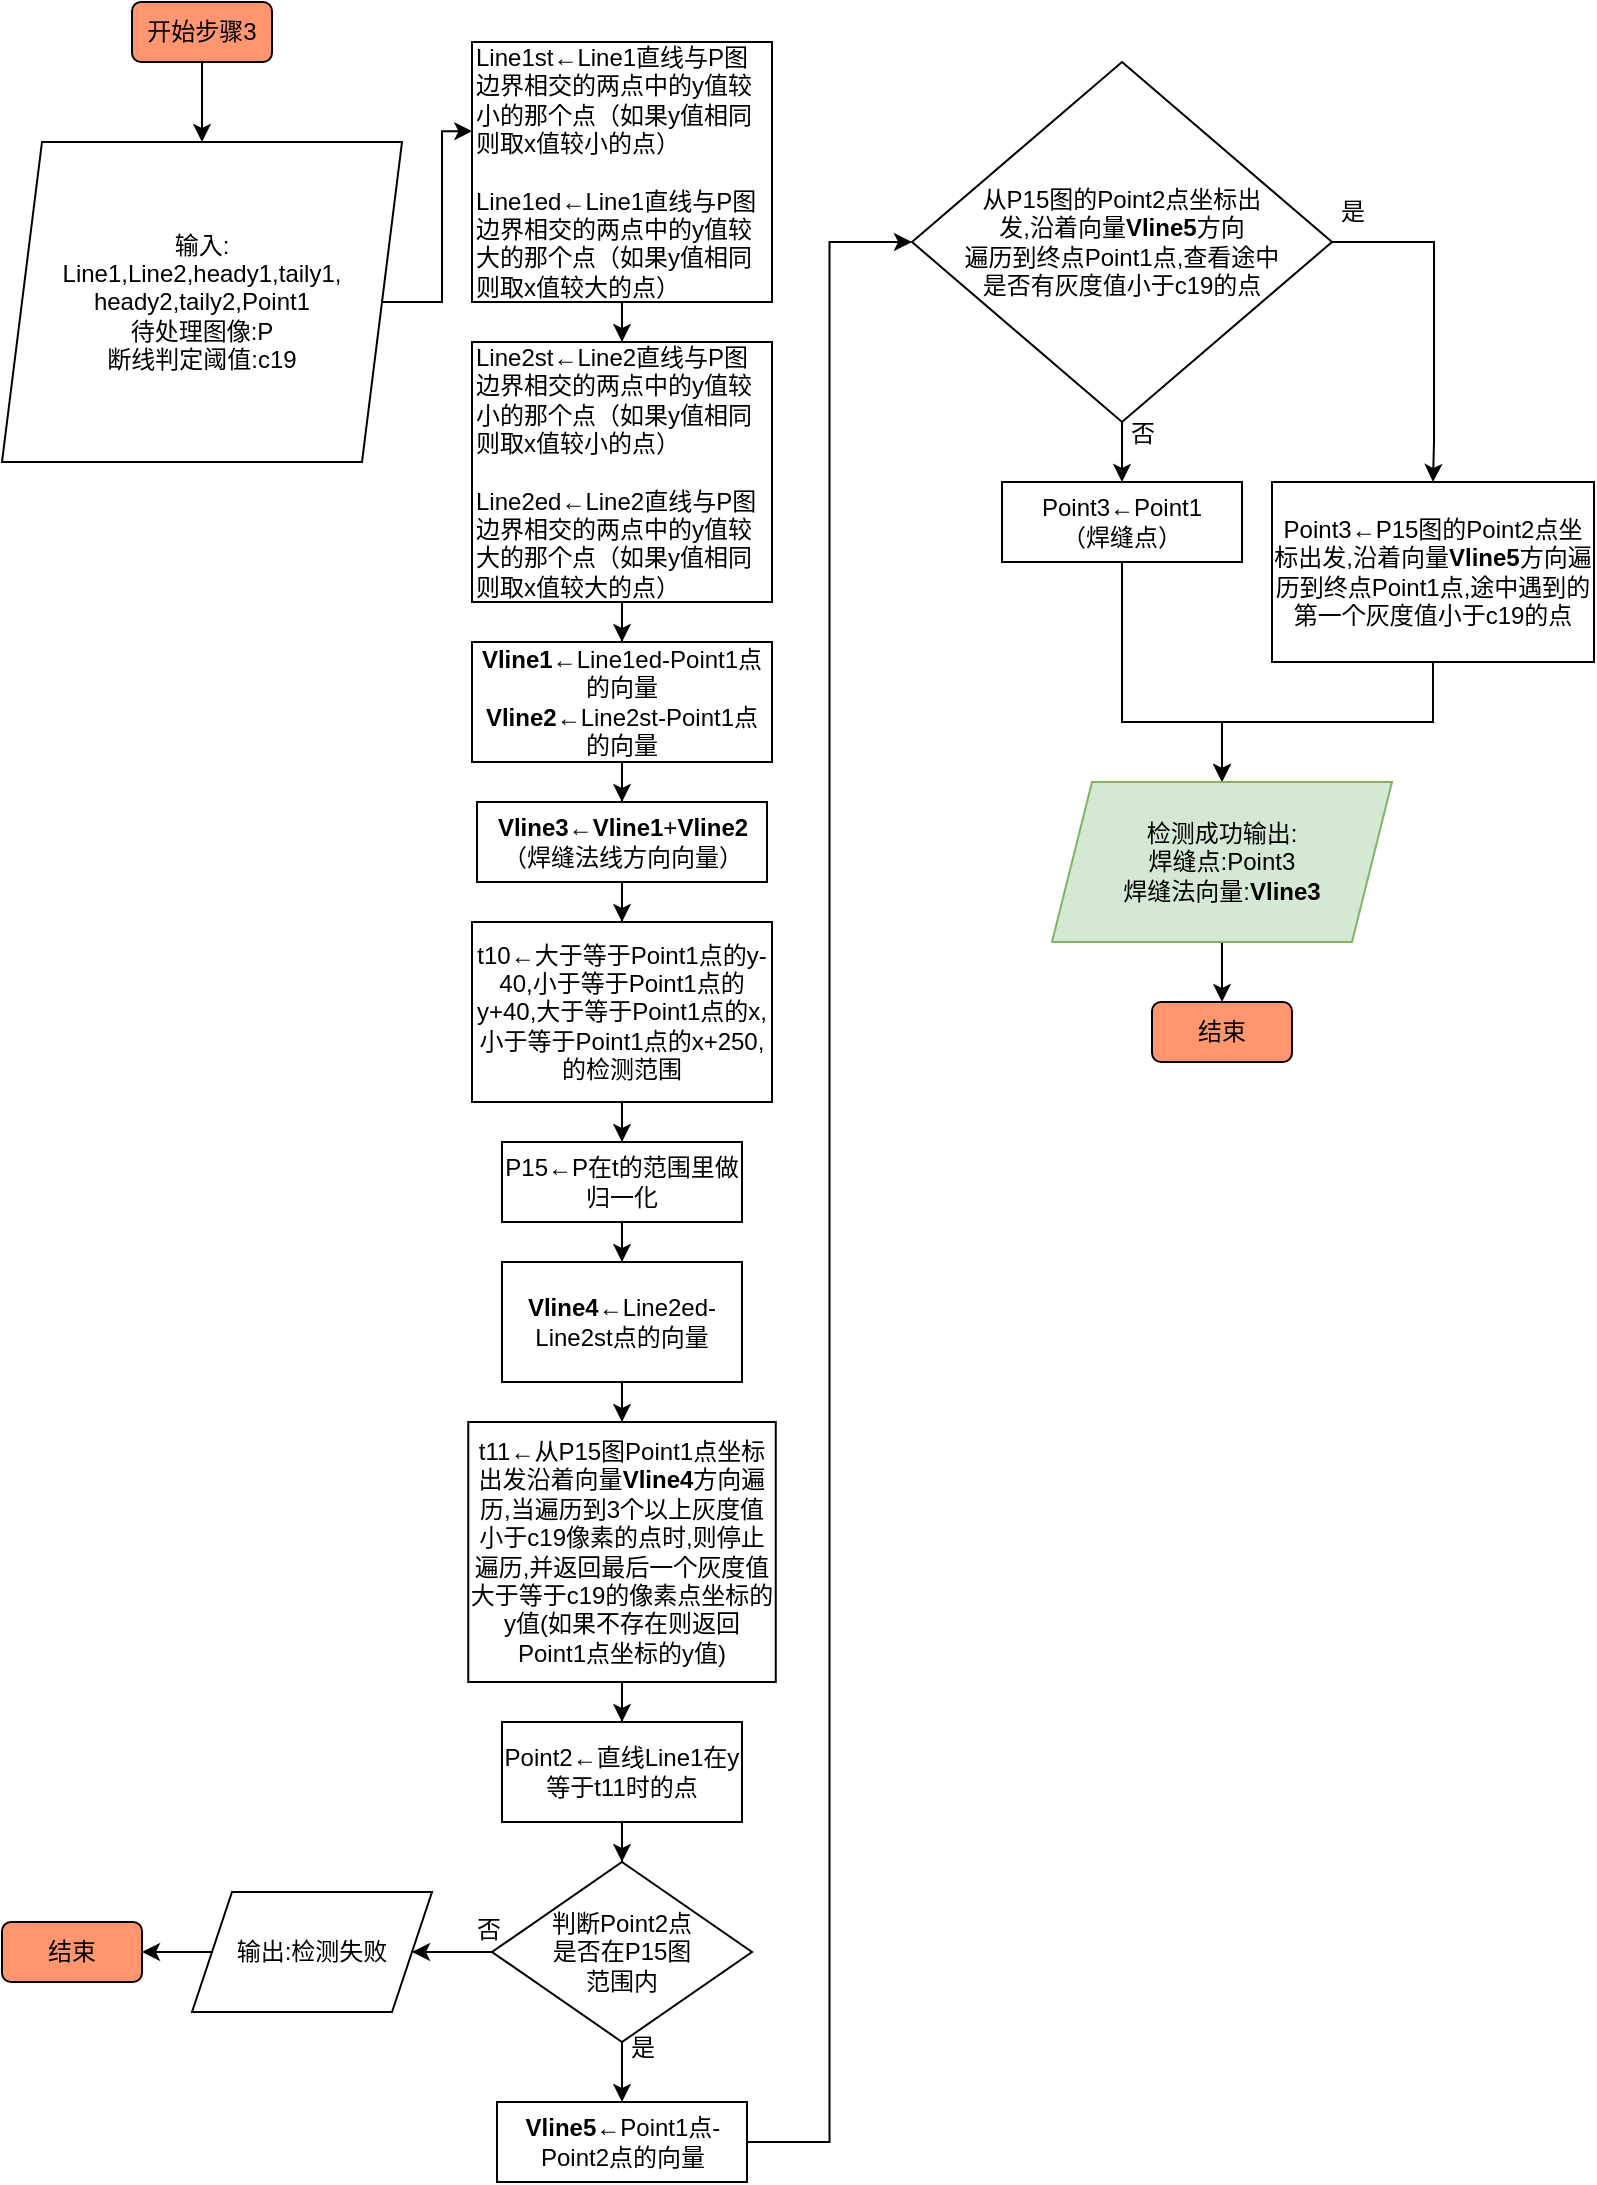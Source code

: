 <mxfile version="20.8.13" type="github">
  <diagram name="第 1 页" id="rETTcwL7LsP54SnjjD1j">
    <mxGraphModel dx="724" dy="401" grid="1" gridSize="10" guides="1" tooltips="1" connect="1" arrows="1" fold="1" page="1" pageScale="1" pageWidth="827" pageHeight="1169" math="0" shadow="0">
      <root>
        <mxCell id="0" />
        <mxCell id="1" parent="0" />
        <mxCell id="cih99ucHB3GzwZgFhCS5-3" value="" style="edgeStyle=orthogonalEdgeStyle;rounded=0;orthogonalLoop=1;jettySize=auto;html=1;" edge="1" parent="1" source="cih99ucHB3GzwZgFhCS5-1" target="cih99ucHB3GzwZgFhCS5-2">
          <mxGeometry relative="1" as="geometry" />
        </mxCell>
        <mxCell id="cih99ucHB3GzwZgFhCS5-1" value="开始步骤3" style="rounded=1;whiteSpace=wrap;html=1;fillColor=#FF9670;" vertex="1" parent="1">
          <mxGeometry x="70" y="10" width="70" height="30" as="geometry" />
        </mxCell>
        <mxCell id="cih99ucHB3GzwZgFhCS5-9" style="edgeStyle=orthogonalEdgeStyle;rounded=0;orthogonalLoop=1;jettySize=auto;html=1;entryX=0.001;entryY=0.343;entryDx=0;entryDy=0;entryPerimeter=0;" edge="1" parent="1" source="cih99ucHB3GzwZgFhCS5-2" target="cih99ucHB3GzwZgFhCS5-6">
          <mxGeometry relative="1" as="geometry" />
        </mxCell>
        <mxCell id="cih99ucHB3GzwZgFhCS5-2" value="输入:&lt;br&gt;Line1,Line2,heady1,taily1,&lt;br&gt;heady2,taily2,Point1&lt;br&gt;待处理图像:P&lt;br&gt;断线判定阈值:c19" style="shape=parallelogram;perimeter=parallelogramPerimeter;whiteSpace=wrap;html=1;fixedSize=1;" vertex="1" parent="1">
          <mxGeometry x="5" y="80" width="200" height="160" as="geometry" />
        </mxCell>
        <mxCell id="cih99ucHB3GzwZgFhCS5-10" value="" style="edgeStyle=orthogonalEdgeStyle;rounded=0;orthogonalLoop=1;jettySize=auto;html=1;" edge="1" parent="1" source="cih99ucHB3GzwZgFhCS5-6" target="cih99ucHB3GzwZgFhCS5-8">
          <mxGeometry relative="1" as="geometry" />
        </mxCell>
        <mxCell id="cih99ucHB3GzwZgFhCS5-6" value="Line1st←Line1直线与P图边界相交的两点中的y值较小的那个点（如果y值相同则取x值较小的点）&lt;br&gt;&lt;br&gt;Line1ed←Line1直线与P图边界相交的两点中的y值较大的那个点（如果y值相同则取x值较大的点）" style="rounded=0;whiteSpace=wrap;html=1;align=left;" vertex="1" parent="1">
          <mxGeometry x="240" y="30" width="150" height="130" as="geometry" />
        </mxCell>
        <mxCell id="cih99ucHB3GzwZgFhCS5-12" value="" style="edgeStyle=orthogonalEdgeStyle;rounded=0;orthogonalLoop=1;jettySize=auto;html=1;" edge="1" parent="1" source="cih99ucHB3GzwZgFhCS5-8" target="cih99ucHB3GzwZgFhCS5-11">
          <mxGeometry relative="1" as="geometry" />
        </mxCell>
        <mxCell id="cih99ucHB3GzwZgFhCS5-8" value="Line2st←Line2直线与P图边界相交的两点中的y值较小的那个点（如果y值相同则取x值较小的点）&lt;br&gt;&lt;br&gt;Line2ed←Line2直线与P图边界相交的两点中的y值较大的那个点（如果y值相同则取x值较大的点）" style="rounded=0;whiteSpace=wrap;html=1;align=left;" vertex="1" parent="1">
          <mxGeometry x="240" y="180" width="150" height="130" as="geometry" />
        </mxCell>
        <mxCell id="cih99ucHB3GzwZgFhCS5-11" value="&lt;b&gt;Vline1←&lt;/b&gt;Line1ed-Point1点的向量" style="rounded=0;whiteSpace=wrap;html=1;" vertex="1" parent="1">
          <mxGeometry x="240" y="330" width="150" height="60" as="geometry" />
        </mxCell>
        <mxCell id="cih99ucHB3GzwZgFhCS5-15" value="" style="edgeStyle=orthogonalEdgeStyle;rounded=0;orthogonalLoop=1;jettySize=auto;html=1;" edge="1" parent="1" source="cih99ucHB3GzwZgFhCS5-13" target="cih99ucHB3GzwZgFhCS5-14">
          <mxGeometry relative="1" as="geometry" />
        </mxCell>
        <mxCell id="cih99ucHB3GzwZgFhCS5-13" value="&lt;b&gt;Vline1←&lt;/b&gt;Line1ed-Point1点的向量&lt;br&gt;&lt;b&gt;Vline2&lt;/b&gt;←Line2st-Point1点的向量" style="rounded=0;whiteSpace=wrap;html=1;" vertex="1" parent="1">
          <mxGeometry x="240" y="330" width="150" height="60" as="geometry" />
        </mxCell>
        <mxCell id="cih99ucHB3GzwZgFhCS5-18" value="" style="edgeStyle=orthogonalEdgeStyle;rounded=0;orthogonalLoop=1;jettySize=auto;html=1;" edge="1" parent="1" source="cih99ucHB3GzwZgFhCS5-14" target="cih99ucHB3GzwZgFhCS5-16">
          <mxGeometry relative="1" as="geometry" />
        </mxCell>
        <mxCell id="cih99ucHB3GzwZgFhCS5-14" value="&lt;b&gt;Vline3←&lt;/b&gt;&lt;b style=&quot;border-color: var(--border-color);&quot;&gt;Vline1&lt;/b&gt;&lt;span style=&quot;border-color: var(--border-color);&quot;&gt;+&lt;/span&gt;&lt;span style=&quot;border-color: var(--border-color);&quot;&gt;&lt;b&gt;Vline2&lt;/b&gt;&lt;br&gt;（焊缝法线方向向量）&lt;br&gt;&lt;/span&gt;" style="rounded=0;whiteSpace=wrap;html=1;" vertex="1" parent="1">
          <mxGeometry x="242.5" y="410" width="145" height="40" as="geometry" />
        </mxCell>
        <mxCell id="cih99ucHB3GzwZgFhCS5-20" value="" style="edgeStyle=orthogonalEdgeStyle;rounded=0;orthogonalLoop=1;jettySize=auto;html=1;" edge="1" parent="1" source="cih99ucHB3GzwZgFhCS5-16" target="cih99ucHB3GzwZgFhCS5-19">
          <mxGeometry relative="1" as="geometry" />
        </mxCell>
        <mxCell id="cih99ucHB3GzwZgFhCS5-16" value="t10←大于等于Point1点的y-40,小于等于Point1点的y+40,大于等于Point1点的x,小于等于Point1点的x+250,的检测范围" style="rounded=0;whiteSpace=wrap;html=1;" vertex="1" parent="1">
          <mxGeometry x="240" y="470" width="150" height="90" as="geometry" />
        </mxCell>
        <mxCell id="cih99ucHB3GzwZgFhCS5-22" value="" style="edgeStyle=orthogonalEdgeStyle;rounded=0;orthogonalLoop=1;jettySize=auto;html=1;" edge="1" parent="1" source="cih99ucHB3GzwZgFhCS5-19" target="cih99ucHB3GzwZgFhCS5-21">
          <mxGeometry relative="1" as="geometry" />
        </mxCell>
        <mxCell id="cih99ucHB3GzwZgFhCS5-19" value="P15←P在t的范围里做归一化" style="rounded=0;whiteSpace=wrap;html=1;" vertex="1" parent="1">
          <mxGeometry x="255" y="580" width="120" height="40" as="geometry" />
        </mxCell>
        <mxCell id="cih99ucHB3GzwZgFhCS5-24" value="" style="edgeStyle=orthogonalEdgeStyle;rounded=0;orthogonalLoop=1;jettySize=auto;html=1;" edge="1" parent="1" source="cih99ucHB3GzwZgFhCS5-21" target="cih99ucHB3GzwZgFhCS5-23">
          <mxGeometry relative="1" as="geometry" />
        </mxCell>
        <mxCell id="cih99ucHB3GzwZgFhCS5-21" value="&lt;b style=&quot;border-color: var(--border-color);&quot;&gt;Vline4&lt;/b&gt;←Line2ed-Line2st点的向量" style="rounded=0;whiteSpace=wrap;html=1;" vertex="1" parent="1">
          <mxGeometry x="255" y="640" width="120" height="60" as="geometry" />
        </mxCell>
        <mxCell id="cih99ucHB3GzwZgFhCS5-26" value="" style="edgeStyle=orthogonalEdgeStyle;rounded=0;orthogonalLoop=1;jettySize=auto;html=1;" edge="1" parent="1" source="cih99ucHB3GzwZgFhCS5-23" target="cih99ucHB3GzwZgFhCS5-25">
          <mxGeometry relative="1" as="geometry" />
        </mxCell>
        <mxCell id="cih99ucHB3GzwZgFhCS5-23" value="t11←从P15图Point1点坐标出发沿着向量&lt;b style=&quot;border-color: var(--border-color);&quot;&gt;Vline4&lt;/b&gt;&lt;span style=&quot;border-color: var(--border-color);&quot;&gt;方向遍历,当遍历到3个以上灰度值小于c19像素的点时,则停止遍历,并返回最后一个灰度值大于等于c19的像素点坐标的y值(如果不存在则返回Point1点坐标的y值)&lt;/span&gt;" style="rounded=0;whiteSpace=wrap;html=1;" vertex="1" parent="1">
          <mxGeometry x="238.13" y="720" width="153.75" height="130" as="geometry" />
        </mxCell>
        <mxCell id="cih99ucHB3GzwZgFhCS5-28" value="" style="edgeStyle=orthogonalEdgeStyle;rounded=0;orthogonalLoop=1;jettySize=auto;html=1;" edge="1" parent="1" source="cih99ucHB3GzwZgFhCS5-25" target="cih99ucHB3GzwZgFhCS5-27">
          <mxGeometry relative="1" as="geometry" />
        </mxCell>
        <mxCell id="cih99ucHB3GzwZgFhCS5-25" value="Point2←直线Line1在y等于t11时的点" style="rounded=0;whiteSpace=wrap;html=1;" vertex="1" parent="1">
          <mxGeometry x="255" y="870" width="120" height="50" as="geometry" />
        </mxCell>
        <mxCell id="cih99ucHB3GzwZgFhCS5-30" value="" style="edgeStyle=orthogonalEdgeStyle;rounded=0;orthogonalLoop=1;jettySize=auto;html=1;" edge="1" parent="1" source="cih99ucHB3GzwZgFhCS5-27" target="cih99ucHB3GzwZgFhCS5-29">
          <mxGeometry relative="1" as="geometry" />
        </mxCell>
        <mxCell id="cih99ucHB3GzwZgFhCS5-35" value="" style="edgeStyle=orthogonalEdgeStyle;rounded=0;orthogonalLoop=1;jettySize=auto;html=1;" edge="1" parent="1" source="cih99ucHB3GzwZgFhCS5-27" target="cih99ucHB3GzwZgFhCS5-34">
          <mxGeometry relative="1" as="geometry" />
        </mxCell>
        <mxCell id="cih99ucHB3GzwZgFhCS5-27" value="判断Point2点&lt;br&gt;是否在P15图&lt;br&gt;范围内" style="rhombus;whiteSpace=wrap;html=1;" vertex="1" parent="1">
          <mxGeometry x="250" y="940" width="130" height="90" as="geometry" />
        </mxCell>
        <mxCell id="cih99ucHB3GzwZgFhCS5-33" value="" style="edgeStyle=orthogonalEdgeStyle;rounded=0;orthogonalLoop=1;jettySize=auto;html=1;" edge="1" parent="1" source="cih99ucHB3GzwZgFhCS5-29" target="cih99ucHB3GzwZgFhCS5-32">
          <mxGeometry relative="1" as="geometry" />
        </mxCell>
        <mxCell id="cih99ucHB3GzwZgFhCS5-29" value="输出:检测失败" style="shape=parallelogram;perimeter=parallelogramPerimeter;whiteSpace=wrap;html=1;fixedSize=1;" vertex="1" parent="1">
          <mxGeometry x="100" y="955" width="120" height="60" as="geometry" />
        </mxCell>
        <mxCell id="cih99ucHB3GzwZgFhCS5-31" value="否" style="text;html=1;align=center;verticalAlign=middle;resizable=0;points=[];autosize=1;strokeColor=none;fillColor=none;" vertex="1" parent="1">
          <mxGeometry x="228" y="959" width="40" height="30" as="geometry" />
        </mxCell>
        <mxCell id="cih99ucHB3GzwZgFhCS5-32" value="结束" style="rounded=1;whiteSpace=wrap;html=1;fillColor=#FF9670;" vertex="1" parent="1">
          <mxGeometry x="5" y="970" width="70" height="30" as="geometry" />
        </mxCell>
        <mxCell id="cih99ucHB3GzwZgFhCS5-38" style="edgeStyle=orthogonalEdgeStyle;rounded=0;orthogonalLoop=1;jettySize=auto;html=1;exitX=1;exitY=0.5;exitDx=0;exitDy=0;entryX=0;entryY=0.5;entryDx=0;entryDy=0;" edge="1" parent="1" source="cih99ucHB3GzwZgFhCS5-34" target="cih99ucHB3GzwZgFhCS5-39">
          <mxGeometry relative="1" as="geometry">
            <mxPoint x="430" y="75.0" as="targetPoint" />
          </mxGeometry>
        </mxCell>
        <mxCell id="cih99ucHB3GzwZgFhCS5-34" value="&lt;b style=&quot;border-color: var(--border-color);&quot;&gt;Vline5←&lt;/b&gt;&lt;span style=&quot;border-color: var(--border-color);&quot;&gt;Point1点-Point2点的向量&lt;/span&gt;" style="rounded=0;whiteSpace=wrap;html=1;" vertex="1" parent="1">
          <mxGeometry x="252.5" y="1060" width="125" height="40" as="geometry" />
        </mxCell>
        <mxCell id="cih99ucHB3GzwZgFhCS5-36" value="是" style="text;html=1;align=center;verticalAlign=middle;resizable=0;points=[];autosize=1;strokeColor=none;fillColor=none;" vertex="1" parent="1">
          <mxGeometry x="305" y="1018" width="40" height="30" as="geometry" />
        </mxCell>
        <mxCell id="cih99ucHB3GzwZgFhCS5-41" value="" style="edgeStyle=orthogonalEdgeStyle;rounded=0;orthogonalLoop=1;jettySize=auto;html=1;" edge="1" parent="1" source="cih99ucHB3GzwZgFhCS5-39" target="cih99ucHB3GzwZgFhCS5-40">
          <mxGeometry relative="1" as="geometry" />
        </mxCell>
        <mxCell id="cih99ucHB3GzwZgFhCS5-53" style="edgeStyle=orthogonalEdgeStyle;rounded=0;orthogonalLoop=1;jettySize=auto;html=1;entryX=0.5;entryY=0;entryDx=0;entryDy=0;" edge="1" parent="1" source="cih99ucHB3GzwZgFhCS5-39" target="cih99ucHB3GzwZgFhCS5-43">
          <mxGeometry relative="1" as="geometry">
            <Array as="points">
              <mxPoint x="721" y="130" />
              <mxPoint x="721" y="230" />
            </Array>
          </mxGeometry>
        </mxCell>
        <mxCell id="cih99ucHB3GzwZgFhCS5-39" value="从P15图的Point2点坐标出&lt;br&gt;发,沿着向量&lt;b style=&quot;border-color: var(--border-color);&quot;&gt;Vline5&lt;/b&gt;&lt;span style=&quot;border-color: var(--border-color);&quot;&gt;方向&lt;br&gt;遍历到终点&lt;/span&gt;Point1点,查看途中&lt;br&gt;是否有灰度值小于c19的点" style="rhombus;whiteSpace=wrap;html=1;" vertex="1" parent="1">
          <mxGeometry x="460" y="40" width="210" height="180" as="geometry" />
        </mxCell>
        <mxCell id="cih99ucHB3GzwZgFhCS5-55" style="edgeStyle=orthogonalEdgeStyle;rounded=0;orthogonalLoop=1;jettySize=auto;html=1;exitX=0.5;exitY=1;exitDx=0;exitDy=0;entryX=0.5;entryY=0;entryDx=0;entryDy=0;" edge="1" parent="1" source="cih99ucHB3GzwZgFhCS5-40" target="cih99ucHB3GzwZgFhCS5-54">
          <mxGeometry relative="1" as="geometry">
            <Array as="points">
              <mxPoint x="565" y="370" />
              <mxPoint x="615" y="370" />
            </Array>
          </mxGeometry>
        </mxCell>
        <mxCell id="cih99ucHB3GzwZgFhCS5-40" value="Point3←Point1&lt;br&gt;（焊缝点）" style="rounded=0;whiteSpace=wrap;html=1;" vertex="1" parent="1">
          <mxGeometry x="505" y="250" width="120" height="40" as="geometry" />
        </mxCell>
        <mxCell id="cih99ucHB3GzwZgFhCS5-42" value="否" style="text;html=1;align=center;verticalAlign=middle;resizable=0;points=[];autosize=1;strokeColor=none;fillColor=none;" vertex="1" parent="1">
          <mxGeometry x="555" y="211" width="40" height="30" as="geometry" />
        </mxCell>
        <mxCell id="cih99ucHB3GzwZgFhCS5-56" style="edgeStyle=orthogonalEdgeStyle;rounded=0;orthogonalLoop=1;jettySize=auto;html=1;entryX=0.5;entryY=0;entryDx=0;entryDy=0;" edge="1" parent="1" source="cih99ucHB3GzwZgFhCS5-43" target="cih99ucHB3GzwZgFhCS5-54">
          <mxGeometry relative="1" as="geometry">
            <Array as="points">
              <mxPoint x="720" y="370" />
              <mxPoint x="615" y="370" />
            </Array>
          </mxGeometry>
        </mxCell>
        <mxCell id="cih99ucHB3GzwZgFhCS5-43" value="Point3←P15图的Point2点坐标出发,沿着向量&lt;b style=&quot;border-color: var(--border-color);&quot;&gt;Vline5&lt;/b&gt;方向遍历到终点Point1点,途中遇到的第一个灰度值小于c19的点" style="rounded=0;whiteSpace=wrap;html=1;" vertex="1" parent="1">
          <mxGeometry x="640" y="250" width="161" height="90" as="geometry" />
        </mxCell>
        <mxCell id="cih99ucHB3GzwZgFhCS5-45" value="是" style="text;html=1;align=center;verticalAlign=middle;resizable=0;points=[];autosize=1;strokeColor=none;fillColor=none;" vertex="1" parent="1">
          <mxGeometry x="660" y="100" width="40" height="30" as="geometry" />
        </mxCell>
        <mxCell id="cih99ucHB3GzwZgFhCS5-58" value="" style="edgeStyle=orthogonalEdgeStyle;rounded=0;orthogonalLoop=1;jettySize=auto;html=1;" edge="1" parent="1" source="cih99ucHB3GzwZgFhCS5-54" target="cih99ucHB3GzwZgFhCS5-57">
          <mxGeometry relative="1" as="geometry" />
        </mxCell>
        <mxCell id="cih99ucHB3GzwZgFhCS5-54" value="检测成功输出:&lt;br&gt;焊缝点:Point3&lt;br&gt;焊缝法向量:&lt;b style=&quot;border-color: var(--border-color);&quot;&gt;Vline3&lt;/b&gt;" style="shape=parallelogram;perimeter=parallelogramPerimeter;whiteSpace=wrap;html=1;fixedSize=1;fillColor=#d5e8d4;strokeColor=#82b366;" vertex="1" parent="1">
          <mxGeometry x="530" y="400" width="170" height="80" as="geometry" />
        </mxCell>
        <mxCell id="cih99ucHB3GzwZgFhCS5-57" value="结束" style="rounded=1;whiteSpace=wrap;html=1;fillColor=#FF9670;" vertex="1" parent="1">
          <mxGeometry x="580" y="510" width="70" height="30" as="geometry" />
        </mxCell>
      </root>
    </mxGraphModel>
  </diagram>
</mxfile>
